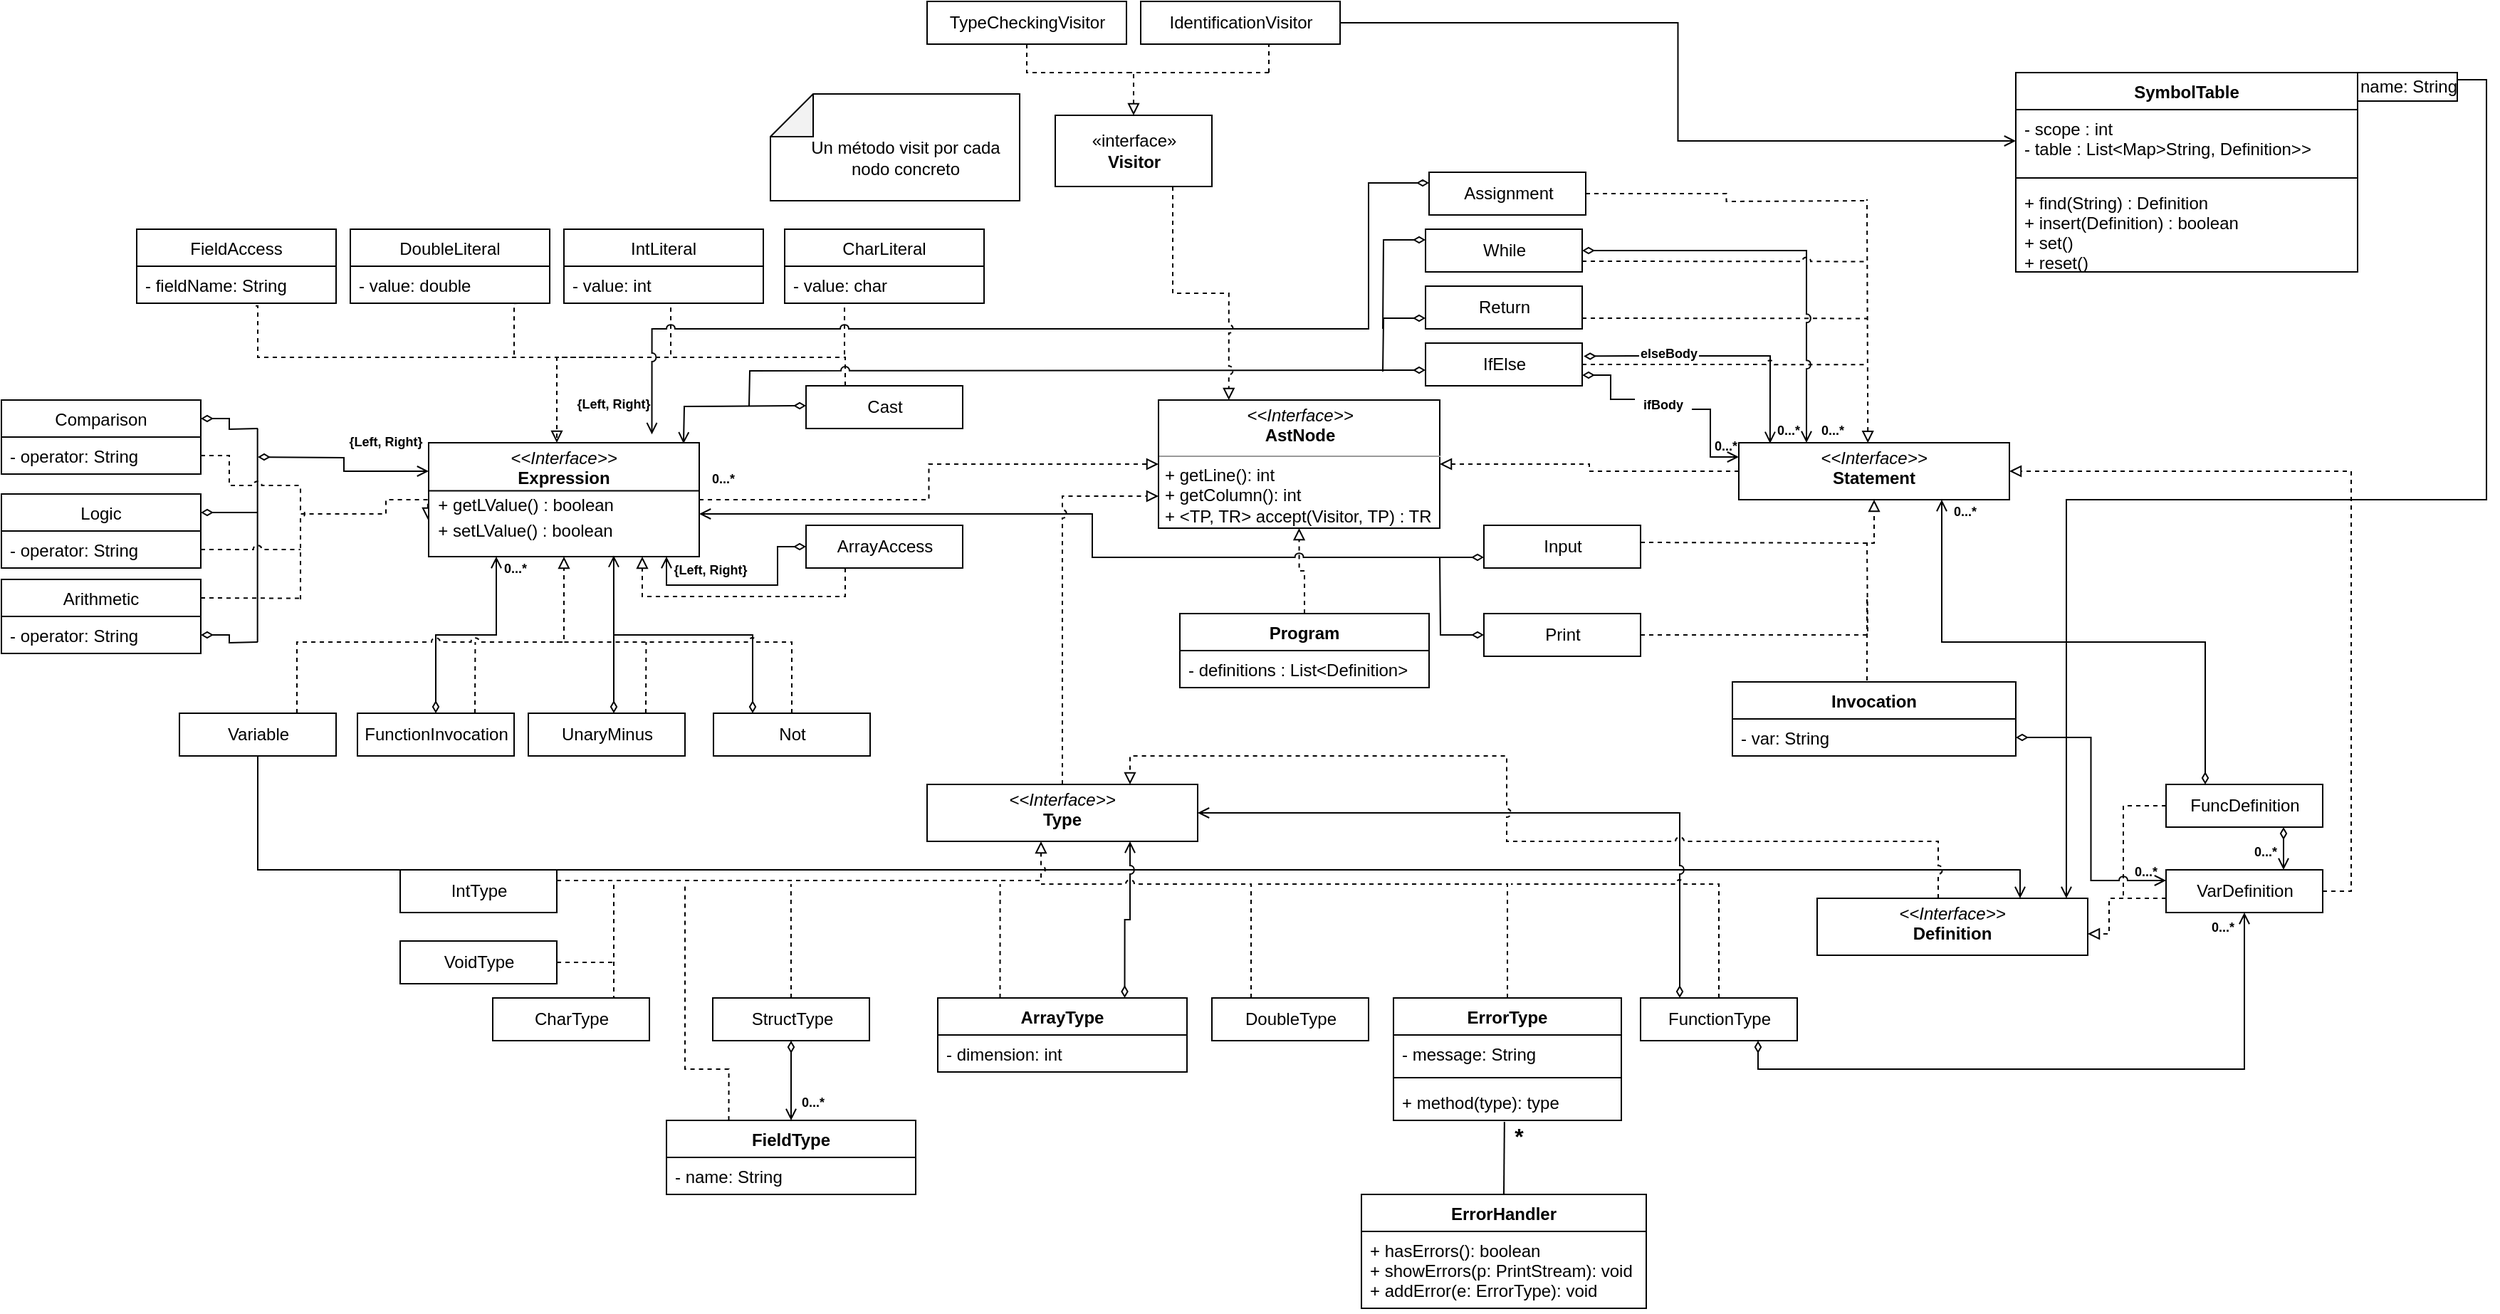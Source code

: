 <mxfile version="17.2.4" type="device"><diagram name="Page-1" id="b5b7bab2-c9e2-2cf4-8b2a-24fd1a2a6d21"><mxGraphModel dx="2607" dy="1487" grid="1" gridSize="10" guides="1" tooltips="1" connect="1" arrows="1" fold="1" page="1" pageScale="1" pageWidth="3300" pageHeight="4681" background="none" math="0" shadow="0"><root><mxCell id="0"/><mxCell id="1" parent="0"/><mxCell id="k0Y8GjLJnnKsYFRxLDPz-1" value="&lt;p style=&quot;margin: 0px ; margin-top: 4px ; text-align: center&quot;&gt;&lt;i&gt;&amp;lt;&amp;lt;Interface&amp;gt;&amp;gt;&lt;/i&gt;&lt;br&gt;&lt;b&gt;AstNode&lt;/b&gt;&lt;/p&gt;&lt;hr size=&quot;1&quot;&gt;&lt;p style=&quot;margin: 0px ; margin-left: 4px&quot;&gt;+ getLine(): int&lt;br&gt;+ getColumn(): int&lt;/p&gt;&lt;p style=&quot;margin: 0px ; margin-left: 4px&quot;&gt;+ &amp;lt;TP, TR&amp;gt; accept(Visitor, TP) : TR&lt;/p&gt;" style="verticalAlign=top;align=left;overflow=fill;fontSize=12;fontFamily=Helvetica;html=1;" parent="1" vertex="1"><mxGeometry x="822.5" y="540" width="197.5" height="90" as="geometry"/></mxCell><mxCell id="k0Y8GjLJnnKsYFRxLDPz-6" style="edgeStyle=orthogonalEdgeStyle;rounded=0;orthogonalLoop=1;jettySize=auto;html=1;exitX=0.5;exitY=0;exitDx=0;exitDy=0;entryX=0.5;entryY=1;entryDx=0;entryDy=0;dashed=1;endArrow=block;endFill=0;" parent="1" source="k0Y8GjLJnnKsYFRxLDPz-2" target="k0Y8GjLJnnKsYFRxLDPz-1" edge="1"><mxGeometry relative="1" as="geometry"/></mxCell><mxCell id="k0Y8GjLJnnKsYFRxLDPz-2" value="Program" style="swimlane;fontStyle=1;align=center;verticalAlign=top;childLayout=stackLayout;horizontal=1;startSize=26;horizontalStack=0;resizeParent=1;resizeParentMax=0;resizeLast=0;collapsible=1;marginBottom=0;" parent="1" vertex="1"><mxGeometry x="837.5" y="690" width="175" height="52" as="geometry"/></mxCell><mxCell id="k0Y8GjLJnnKsYFRxLDPz-3" value="- definitions : List&lt;Definition&gt;" style="text;strokeColor=none;fillColor=none;align=left;verticalAlign=top;spacingLeft=4;spacingRight=4;overflow=hidden;rotatable=0;points=[[0,0.5],[1,0.5]];portConstraint=eastwest;" parent="k0Y8GjLJnnKsYFRxLDPz-2" vertex="1"><mxGeometry y="26" width="175" height="26" as="geometry"/></mxCell><mxCell id="k0Y8GjLJnnKsYFRxLDPz-8" style="edgeStyle=orthogonalEdgeStyle;rounded=0;orthogonalLoop=1;jettySize=auto;html=1;exitX=1;exitY=0.5;exitDx=0;exitDy=0;entryX=0;entryY=0.5;entryDx=0;entryDy=0;dashed=1;endArrow=block;endFill=0;" parent="1" source="k0Y8GjLJnnKsYFRxLDPz-7" target="k0Y8GjLJnnKsYFRxLDPz-1" edge="1"><mxGeometry relative="1" as="geometry"/></mxCell><mxCell id="k0Y8GjLJnnKsYFRxLDPz-52" style="edgeStyle=orthogonalEdgeStyle;rounded=0;orthogonalLoop=1;jettySize=auto;html=1;exitX=0;exitY=0.25;exitDx=0;exitDy=0;startArrow=open;startFill=0;endArrow=diamondThin;endFill=0;" parent="1" source="k0Y8GjLJnnKsYFRxLDPz-7" edge="1"><mxGeometry relative="1" as="geometry"><mxPoint x="190" y="580" as="targetPoint"/></mxGeometry></mxCell><mxCell id="k0Y8GjLJnnKsYFRxLDPz-62" style="edgeStyle=orthogonalEdgeStyle;rounded=0;jumpStyle=arc;orthogonalLoop=1;jettySize=auto;html=1;exitX=-0.003;exitY=0.675;exitDx=0;exitDy=0;dashed=1;startArrow=block;startFill=0;endArrow=none;endFill=0;exitPerimeter=0;" parent="1" source="k0Y8GjLJnnKsYFRxLDPz-7" edge="1"><mxGeometry relative="1" as="geometry"><mxPoint x="220" y="620" as="targetPoint"/><Array as="points"><mxPoint x="280" y="610"/><mxPoint x="280" y="620"/></Array></mxGeometry></mxCell><mxCell id="k0Y8GjLJnnKsYFRxLDPz-7" value="&lt;p style=&quot;margin: 0px ; margin-top: 4px ; text-align: center&quot;&gt;&lt;i&gt;&amp;lt;&amp;lt;Interface&amp;gt;&amp;gt;&lt;/i&gt;&lt;br&gt;&lt;b&gt;Expression&lt;/b&gt;&lt;/p&gt;&lt;p style=&quot;margin: 4px 0px 0px&quot;&gt;&lt;b&gt;&amp;nbsp;&amp;nbsp;&lt;/b&gt;+ getLValue() : boolean&lt;/p&gt;&lt;p style=&quot;margin: 4px 0px 0px&quot;&gt;&amp;nbsp; + setLValue() : boolean&lt;/p&gt;" style="verticalAlign=top;align=left;overflow=fill;fontSize=12;fontFamily=Helvetica;html=1;" parent="1" vertex="1"><mxGeometry x="310" y="570" width="190" height="80" as="geometry"/></mxCell><mxCell id="k0Y8GjLJnnKsYFRxLDPz-49" style="edgeStyle=orthogonalEdgeStyle;rounded=0;orthogonalLoop=1;jettySize=auto;html=1;exitX=1;exitY=0.25;exitDx=0;exitDy=0;startArrow=diamondThin;startFill=0;endArrow=none;endFill=0;" parent="1" source="k0Y8GjLJnnKsYFRxLDPz-10" edge="1"><mxGeometry relative="1" as="geometry"><mxPoint x="190" y="560" as="targetPoint"/></mxGeometry></mxCell><mxCell id="k0Y8GjLJnnKsYFRxLDPz-10" value="Comparison" style="swimlane;fontStyle=0;childLayout=stackLayout;horizontal=1;startSize=26;fillColor=none;horizontalStack=0;resizeParent=1;resizeParentMax=0;resizeLast=0;collapsible=1;marginBottom=0;" parent="1" vertex="1"><mxGeometry x="10" y="540" width="140" height="52" as="geometry"/></mxCell><mxCell id="k0Y8GjLJnnKsYFRxLDPz-11" value="- operator: String" style="text;strokeColor=none;fillColor=none;align=left;verticalAlign=top;spacingLeft=4;spacingRight=4;overflow=hidden;rotatable=0;points=[[0,0.5],[1,0.5]];portConstraint=eastwest;" parent="k0Y8GjLJnnKsYFRxLDPz-10" vertex="1"><mxGeometry y="26" width="140" height="26" as="geometry"/></mxCell><mxCell id="k0Y8GjLJnnKsYFRxLDPz-14" value="DoubleLiteral" style="swimlane;fontStyle=0;childLayout=stackLayout;horizontal=1;startSize=26;fillColor=none;horizontalStack=0;resizeParent=1;resizeParentMax=0;resizeLast=0;collapsible=1;marginBottom=0;" parent="1" vertex="1"><mxGeometry x="255" y="420" width="140" height="52" as="geometry"/></mxCell><mxCell id="k0Y8GjLJnnKsYFRxLDPz-15" value="- value: double" style="text;strokeColor=none;fillColor=none;align=left;verticalAlign=top;spacingLeft=4;spacingRight=4;overflow=hidden;rotatable=0;points=[[0,0.5],[1,0.5]];portConstraint=eastwest;" parent="k0Y8GjLJnnKsYFRxLDPz-14" vertex="1"><mxGeometry y="26" width="140" height="26" as="geometry"/></mxCell><mxCell id="k0Y8GjLJnnKsYFRxLDPz-16" value="FieldAccess" style="swimlane;fontStyle=0;childLayout=stackLayout;horizontal=1;startSize=26;fillColor=none;horizontalStack=0;resizeParent=1;resizeParentMax=0;resizeLast=0;collapsible=1;marginBottom=0;" parent="1" vertex="1"><mxGeometry x="105" y="420" width="140" height="52" as="geometry"/></mxCell><mxCell id="k0Y8GjLJnnKsYFRxLDPz-17" value="- fieldName: String" style="text;strokeColor=none;fillColor=none;align=left;verticalAlign=top;spacingLeft=4;spacingRight=4;overflow=hidden;rotatable=0;points=[[0,0.5],[1,0.5]];portConstraint=eastwest;" parent="k0Y8GjLJnnKsYFRxLDPz-16" vertex="1"><mxGeometry y="26" width="140" height="26" as="geometry"/></mxCell><mxCell id="k0Y8GjLJnnKsYFRxLDPz-22" style="edgeStyle=orthogonalEdgeStyle;rounded=0;orthogonalLoop=1;jettySize=auto;html=1;exitX=0.5;exitY=0;exitDx=0;exitDy=0;entryX=0.25;entryY=1;entryDx=0;entryDy=0;startArrow=diamondThin;startFill=0;endArrow=open;endFill=0;" parent="1" source="k0Y8GjLJnnKsYFRxLDPz-20" target="k0Y8GjLJnnKsYFRxLDPz-7" edge="1"><mxGeometry relative="1" as="geometry"/></mxCell><mxCell id="k0Y8GjLJnnKsYFRxLDPz-70" style="edgeStyle=orthogonalEdgeStyle;rounded=0;jumpStyle=arc;orthogonalLoop=1;jettySize=auto;html=1;exitX=0.75;exitY=0;exitDx=0;exitDy=0;dashed=1;startArrow=none;startFill=0;endArrow=none;endFill=0;" parent="1" source="k0Y8GjLJnnKsYFRxLDPz-20" edge="1"><mxGeometry relative="1" as="geometry"><mxPoint x="342.714" y="710" as="targetPoint"/></mxGeometry></mxCell><mxCell id="k0Y8GjLJnnKsYFRxLDPz-20" value="FunctionInvocation" style="html=1;" parent="1" vertex="1"><mxGeometry x="260" y="760" width="110" height="30" as="geometry"/></mxCell><mxCell id="k0Y8GjLJnnKsYFRxLDPz-23" value="0...*" style="text;align=center;fontStyle=1;verticalAlign=middle;spacingLeft=3;spacingRight=3;strokeColor=none;rotatable=0;points=[[0,0.5],[1,0.5]];portConstraint=eastwest;fontSize=9;" parent="1" vertex="1"><mxGeometry x="331" y="645" width="80" height="26" as="geometry"/></mxCell><mxCell id="k0Y8GjLJnnKsYFRxLDPz-24" value="IntLiteral" style="swimlane;fontStyle=0;childLayout=stackLayout;horizontal=1;startSize=26;fillColor=none;horizontalStack=0;resizeParent=1;resizeParentMax=0;resizeLast=0;collapsible=1;marginBottom=0;" parent="1" vertex="1"><mxGeometry x="405" y="420" width="140" height="52" as="geometry"/></mxCell><mxCell id="k0Y8GjLJnnKsYFRxLDPz-25" value="- value: int" style="text;strokeColor=none;fillColor=none;align=left;verticalAlign=top;spacingLeft=4;spacingRight=4;overflow=hidden;rotatable=0;points=[[0,0.5],[1,0.5]];portConstraint=eastwest;" parent="k0Y8GjLJnnKsYFRxLDPz-24" vertex="1"><mxGeometry y="26" width="140" height="26" as="geometry"/></mxCell><mxCell id="k0Y8GjLJnnKsYFRxLDPz-51" style="edgeStyle=orthogonalEdgeStyle;rounded=0;orthogonalLoop=1;jettySize=auto;html=1;exitX=1;exitY=0.25;exitDx=0;exitDy=0;startArrow=diamondThin;startFill=0;endArrow=none;endFill=0;" parent="1" source="k0Y8GjLJnnKsYFRxLDPz-26" edge="1"><mxGeometry relative="1" as="geometry"><mxPoint x="190" y="619" as="targetPoint"/></mxGeometry></mxCell><mxCell id="k0Y8GjLJnnKsYFRxLDPz-26" value="Logic" style="swimlane;fontStyle=0;childLayout=stackLayout;horizontal=1;startSize=26;fillColor=none;horizontalStack=0;resizeParent=1;resizeParentMax=0;resizeLast=0;collapsible=1;marginBottom=0;" parent="1" vertex="1"><mxGeometry x="10" y="606" width="140" height="52" as="geometry"/></mxCell><mxCell id="k0Y8GjLJnnKsYFRxLDPz-27" value="- operator: String" style="text;strokeColor=none;fillColor=none;align=left;verticalAlign=top;spacingLeft=4;spacingRight=4;overflow=hidden;rotatable=0;points=[[0,0.5],[1,0.5]];portConstraint=eastwest;" parent="k0Y8GjLJnnKsYFRxLDPz-26" vertex="1"><mxGeometry y="26" width="140" height="26" as="geometry"/></mxCell><mxCell id="k0Y8GjLJnnKsYFRxLDPz-33" style="edgeStyle=orthogonalEdgeStyle;rounded=0;orthogonalLoop=1;jettySize=auto;html=1;exitX=0.25;exitY=0;exitDx=0;exitDy=0;entryX=0.684;entryY=0.99;entryDx=0;entryDy=0;startArrow=diamondThin;startFill=0;endArrow=open;endFill=0;entryPerimeter=0;" parent="1" source="k0Y8GjLJnnKsYFRxLDPz-28" target="k0Y8GjLJnnKsYFRxLDPz-7" edge="1"><mxGeometry relative="1" as="geometry"/></mxCell><mxCell id="k0Y8GjLJnnKsYFRxLDPz-68" style="edgeStyle=orthogonalEdgeStyle;rounded=0;jumpStyle=arc;orthogonalLoop=1;jettySize=auto;html=1;exitX=0.5;exitY=0;exitDx=0;exitDy=0;dashed=1;startArrow=none;startFill=0;endArrow=none;endFill=0;" parent="1" source="k0Y8GjLJnnKsYFRxLDPz-28" edge="1"><mxGeometry relative="1" as="geometry"><mxPoint x="400" y="710" as="targetPoint"/><Array as="points"><mxPoint x="565" y="710"/></Array></mxGeometry></mxCell><mxCell id="k0Y8GjLJnnKsYFRxLDPz-28" value="Not" style="html=1;" parent="1" vertex="1"><mxGeometry x="510" y="760" width="110" height="30" as="geometry"/></mxCell><mxCell id="k0Y8GjLJnnKsYFRxLDPz-69" style="edgeStyle=orthogonalEdgeStyle;rounded=0;jumpStyle=arc;orthogonalLoop=1;jettySize=auto;html=1;exitX=0.75;exitY=0;exitDx=0;exitDy=0;dashed=1;startArrow=none;startFill=0;endArrow=none;endFill=0;" parent="1" source="k0Y8GjLJnnKsYFRxLDPz-29" edge="1"><mxGeometry relative="1" as="geometry"><mxPoint x="462.714" y="710" as="targetPoint"/></mxGeometry></mxCell><mxCell id="k0Y8GjLJnnKsYFRxLDPz-29" value="UnaryMinus" style="html=1;" parent="1" vertex="1"><mxGeometry x="380" y="760" width="110" height="30" as="geometry"/></mxCell><mxCell id="k0Y8GjLJnnKsYFRxLDPz-31" value="CharLiteral" style="swimlane;fontStyle=0;childLayout=stackLayout;horizontal=1;startSize=26;fillColor=none;horizontalStack=0;resizeParent=1;resizeParentMax=0;resizeLast=0;collapsible=1;marginBottom=0;" parent="1" vertex="1"><mxGeometry x="560" y="420" width="140" height="52" as="geometry"/></mxCell><mxCell id="k0Y8GjLJnnKsYFRxLDPz-32" value="- value: char" style="text;strokeColor=none;fillColor=none;align=left;verticalAlign=top;spacingLeft=4;spacingRight=4;overflow=hidden;rotatable=0;points=[[0,0.5],[1,0.5]];portConstraint=eastwest;" parent="k0Y8GjLJnnKsYFRxLDPz-31" vertex="1"><mxGeometry y="26" width="140" height="26" as="geometry"/></mxCell><mxCell id="k0Y8GjLJnnKsYFRxLDPz-34" value="" style="endArrow=none;html=1;rounded=0;startArrow=diamondThin;startFill=0;" parent="1" edge="1"><mxGeometry width="50" height="50" relative="1" as="geometry"><mxPoint x="440" y="760" as="sourcePoint"/><mxPoint x="440" y="680" as="targetPoint"/></mxGeometry></mxCell><mxCell id="k0Y8GjLJnnKsYFRxLDPz-67" style="edgeStyle=orthogonalEdgeStyle;rounded=0;jumpStyle=arc;orthogonalLoop=1;jettySize=auto;html=1;exitX=0.75;exitY=0;exitDx=0;exitDy=0;entryX=0.5;entryY=1;entryDx=0;entryDy=0;dashed=1;startArrow=none;startFill=0;endArrow=block;endFill=0;" parent="1" source="k0Y8GjLJnnKsYFRxLDPz-35" target="k0Y8GjLJnnKsYFRxLDPz-7" edge="1"><mxGeometry relative="1" as="geometry"><Array as="points"><mxPoint x="218" y="710"/><mxPoint x="405" y="710"/></Array></mxGeometry></mxCell><mxCell id="77XAJDQsXmjNb4LSOpBn-2" style="edgeStyle=orthogonalEdgeStyle;rounded=0;orthogonalLoop=1;jettySize=auto;html=1;exitX=0.5;exitY=1;exitDx=0;exitDy=0;entryX=0.75;entryY=0;entryDx=0;entryDy=0;endArrow=open;endFill=0;" edge="1" parent="1" source="k0Y8GjLJnnKsYFRxLDPz-35" target="k0Y8GjLJnnKsYFRxLDPz-154"><mxGeometry relative="1" as="geometry"><Array as="points"><mxPoint x="190" y="870"/><mxPoint x="1428" y="870"/></Array></mxGeometry></mxCell><mxCell id="k0Y8GjLJnnKsYFRxLDPz-35" value="Variable" style="html=1;" parent="1" vertex="1"><mxGeometry x="135" y="760" width="110" height="30" as="geometry"/></mxCell><mxCell id="k0Y8GjLJnnKsYFRxLDPz-59" style="edgeStyle=orthogonalEdgeStyle;rounded=0;jumpStyle=arc;orthogonalLoop=1;jettySize=auto;html=1;exitX=1;exitY=0.25;exitDx=0;exitDy=0;dashed=1;startArrow=none;startFill=0;endArrow=none;endFill=0;" parent="1" source="k0Y8GjLJnnKsYFRxLDPz-36" edge="1"><mxGeometry relative="1" as="geometry"><mxPoint x="220" y="679.286" as="targetPoint"/></mxGeometry></mxCell><mxCell id="k0Y8GjLJnnKsYFRxLDPz-36" value="Arithmetic" style="swimlane;fontStyle=0;childLayout=stackLayout;horizontal=1;startSize=26;fillColor=none;horizontalStack=0;resizeParent=1;resizeParentMax=0;resizeLast=0;collapsible=1;marginBottom=0;" parent="1" vertex="1"><mxGeometry x="10" y="666" width="140" height="52" as="geometry"/></mxCell><mxCell id="k0Y8GjLJnnKsYFRxLDPz-37" value="- operator: String" style="text;strokeColor=none;fillColor=none;align=left;verticalAlign=top;spacingLeft=4;spacingRight=4;overflow=hidden;rotatable=0;points=[[0,0.5],[1,0.5]];portConstraint=eastwest;" parent="k0Y8GjLJnnKsYFRxLDPz-36" vertex="1"><mxGeometry y="26" width="140" height="26" as="geometry"/></mxCell><mxCell id="k0Y8GjLJnnKsYFRxLDPz-39" style="edgeStyle=orthogonalEdgeStyle;rounded=0;orthogonalLoop=1;jettySize=auto;html=1;exitX=0;exitY=0.5;exitDx=0;exitDy=0;startArrow=diamondThin;startFill=0;endArrow=open;endFill=0;" parent="1" source="k0Y8GjLJnnKsYFRxLDPz-38" edge="1"><mxGeometry relative="1" as="geometry"><mxPoint x="477" y="650" as="targetPoint"/><Array as="points"><mxPoint x="555" y="643"/><mxPoint x="555" y="670"/><mxPoint x="477" y="670"/></Array></mxGeometry></mxCell><mxCell id="k0Y8GjLJnnKsYFRxLDPz-55" style="edgeStyle=orthogonalEdgeStyle;rounded=0;orthogonalLoop=1;jettySize=auto;html=1;exitX=0.25;exitY=1;exitDx=0;exitDy=0;dashed=1;startArrow=none;startFill=0;endArrow=block;endFill=0;" parent="1" source="k0Y8GjLJnnKsYFRxLDPz-38" edge="1"><mxGeometry relative="1" as="geometry"><mxPoint x="460" y="650" as="targetPoint"/><Array as="points"><mxPoint x="603" y="678"/><mxPoint x="460" y="678"/></Array></mxGeometry></mxCell><mxCell id="k0Y8GjLJnnKsYFRxLDPz-38" value="ArrayAccess" style="html=1;" parent="1" vertex="1"><mxGeometry x="575" y="628" width="110" height="30" as="geometry"/></mxCell><mxCell id="k0Y8GjLJnnKsYFRxLDPz-40" value="{Left, Right}" style="text;align=center;fontStyle=1;verticalAlign=middle;spacingLeft=3;spacingRight=3;strokeColor=none;rotatable=0;points=[[0,0.5],[1,0.5]];portConstraint=eastwest;fontSize=9;" parent="1" vertex="1"><mxGeometry x="468" y="646" width="80" height="26" as="geometry"/></mxCell><mxCell id="k0Y8GjLJnnKsYFRxLDPz-42" style="edgeStyle=orthogonalEdgeStyle;rounded=0;orthogonalLoop=1;jettySize=auto;html=1;exitX=0;exitY=0.5;exitDx=0;exitDy=0;entryX=0.942;entryY=0.042;entryDx=0;entryDy=0;entryPerimeter=0;startArrow=diamondThin;startFill=0;endArrow=open;endFill=0;" parent="1" edge="1"><mxGeometry relative="1" as="geometry"><mxPoint x="575" y="544" as="sourcePoint"/><mxPoint x="488.98" y="570.68" as="targetPoint"/></mxGeometry></mxCell><mxCell id="k0Y8GjLJnnKsYFRxLDPz-54" style="edgeStyle=orthogonalEdgeStyle;rounded=0;orthogonalLoop=1;jettySize=auto;html=1;exitX=0.25;exitY=0;exitDx=0;exitDy=0;startArrow=none;startFill=0;endArrow=block;endFill=0;dashed=1;" parent="1" source="k0Y8GjLJnnKsYFRxLDPz-41" edge="1"><mxGeometry relative="1" as="geometry"><mxPoint x="400" y="570" as="targetPoint"/><Array as="points"><mxPoint x="603" y="510"/><mxPoint x="400" y="510"/><mxPoint x="400" y="568"/></Array></mxGeometry></mxCell><mxCell id="k0Y8GjLJnnKsYFRxLDPz-41" value="Cast" style="html=1;" parent="1" vertex="1"><mxGeometry x="575" y="530" width="110" height="30" as="geometry"/></mxCell><mxCell id="k0Y8GjLJnnKsYFRxLDPz-48" value="" style="endArrow=none;html=1;rounded=0;" parent="1" edge="1"><mxGeometry width="50" height="50" relative="1" as="geometry"><mxPoint x="189.83" y="710" as="sourcePoint"/><mxPoint x="189.83" y="560" as="targetPoint"/></mxGeometry></mxCell><mxCell id="k0Y8GjLJnnKsYFRxLDPz-50" style="edgeStyle=orthogonalEdgeStyle;rounded=0;orthogonalLoop=1;jettySize=auto;html=1;exitX=1;exitY=0.5;exitDx=0;exitDy=0;startArrow=diamondThin;startFill=0;endArrow=none;endFill=0;" parent="1" source="k0Y8GjLJnnKsYFRxLDPz-37" edge="1"><mxGeometry relative="1" as="geometry"><mxPoint x="190" y="710" as="targetPoint"/></mxGeometry></mxCell><mxCell id="k0Y8GjLJnnKsYFRxLDPz-53" value="{Left, Right}" style="text;align=center;fontStyle=1;verticalAlign=middle;spacingLeft=3;spacingRight=3;strokeColor=none;rotatable=0;points=[[0,0.5],[1,0.5]];portConstraint=eastwest;fontSize=9;" parent="1" vertex="1"><mxGeometry x="240" y="556" width="80" height="26" as="geometry"/></mxCell><mxCell id="k0Y8GjLJnnKsYFRxLDPz-57" style="edgeStyle=orthogonalEdgeStyle;rounded=0;jumpStyle=arc;orthogonalLoop=1;jettySize=auto;html=1;exitX=1;exitY=0.5;exitDx=0;exitDy=0;dashed=1;startArrow=none;startFill=0;endArrow=none;endFill=0;" parent="1" source="k0Y8GjLJnnKsYFRxLDPz-11" edge="1"><mxGeometry relative="1" as="geometry"><mxPoint x="220" y="600" as="targetPoint"/><Array as="points"><mxPoint x="170" y="579"/><mxPoint x="170" y="600"/><mxPoint x="220" y="600"/></Array></mxGeometry></mxCell><mxCell id="k0Y8GjLJnnKsYFRxLDPz-58" style="edgeStyle=orthogonalEdgeStyle;rounded=0;jumpStyle=arc;orthogonalLoop=1;jettySize=auto;html=1;exitX=1;exitY=0.5;exitDx=0;exitDy=0;dashed=1;startArrow=none;startFill=0;endArrow=none;endFill=0;" parent="1" source="k0Y8GjLJnnKsYFRxLDPz-27" edge="1"><mxGeometry relative="1" as="geometry"><mxPoint x="220" y="645" as="targetPoint"/></mxGeometry></mxCell><mxCell id="k0Y8GjLJnnKsYFRxLDPz-61" value="" style="endArrow=none;dashed=1;html=1;rounded=0;jumpStyle=arc;" parent="1" edge="1"><mxGeometry width="50" height="50" relative="1" as="geometry"><mxPoint x="220" y="680" as="sourcePoint"/><mxPoint x="220" y="600" as="targetPoint"/></mxGeometry></mxCell><mxCell id="k0Y8GjLJnnKsYFRxLDPz-63" style="edgeStyle=orthogonalEdgeStyle;rounded=0;jumpStyle=arc;orthogonalLoop=1;jettySize=auto;html=1;dashed=1;startArrow=none;startFill=0;endArrow=none;endFill=0;exitX=0.597;exitY=1.073;exitDx=0;exitDy=0;exitPerimeter=0;" parent="1" source="k0Y8GjLJnnKsYFRxLDPz-17" edge="1"><mxGeometry relative="1" as="geometry"><mxPoint x="440" y="510" as="targetPoint"/><mxPoint x="190" y="480" as="sourcePoint"/><Array as="points"><mxPoint x="190" y="474"/><mxPoint x="190" y="510"/></Array></mxGeometry></mxCell><mxCell id="k0Y8GjLJnnKsYFRxLDPz-64" style="edgeStyle=orthogonalEdgeStyle;rounded=0;jumpStyle=arc;orthogonalLoop=1;jettySize=auto;html=1;exitX=0.843;exitY=1.002;exitDx=0;exitDy=0;dashed=1;startArrow=none;startFill=0;endArrow=none;endFill=0;exitPerimeter=0;" parent="1" source="k0Y8GjLJnnKsYFRxLDPz-15" edge="1"><mxGeometry relative="1" as="geometry"><mxPoint x="370.0" y="510" as="targetPoint"/></mxGeometry></mxCell><mxCell id="k0Y8GjLJnnKsYFRxLDPz-65" style="edgeStyle=orthogonalEdgeStyle;rounded=0;jumpStyle=arc;orthogonalLoop=1;jettySize=auto;html=1;exitX=0.843;exitY=1.002;exitDx=0;exitDy=0;dashed=1;startArrow=none;startFill=0;endArrow=none;endFill=0;exitPerimeter=0;" parent="1" edge="1"><mxGeometry relative="1" as="geometry"><mxPoint x="480.0" y="509.95" as="targetPoint"/><mxPoint x="483.02" y="472.002" as="sourcePoint"/></mxGeometry></mxCell><mxCell id="k0Y8GjLJnnKsYFRxLDPz-66" style="edgeStyle=orthogonalEdgeStyle;rounded=0;jumpStyle=arc;orthogonalLoop=1;jettySize=auto;html=1;exitX=0.843;exitY=1.002;exitDx=0;exitDy=0;dashed=1;startArrow=none;startFill=0;endArrow=none;endFill=0;exitPerimeter=0;" parent="1" edge="1"><mxGeometry relative="1" as="geometry"><mxPoint x="602.0" y="509.95" as="targetPoint"/><mxPoint x="605.02" y="472.002" as="sourcePoint"/></mxGeometry></mxCell><mxCell id="k0Y8GjLJnnKsYFRxLDPz-72" style="edgeStyle=orthogonalEdgeStyle;rounded=0;jumpStyle=arc;orthogonalLoop=1;jettySize=auto;html=1;exitX=0;exitY=0.5;exitDx=0;exitDy=0;entryX=1;entryY=0.5;entryDx=0;entryDy=0;dashed=1;startArrow=none;startFill=0;endArrow=block;endFill=0;" parent="1" source="k0Y8GjLJnnKsYFRxLDPz-71" target="k0Y8GjLJnnKsYFRxLDPz-1" edge="1"><mxGeometry relative="1" as="geometry"/></mxCell><mxCell id="k0Y8GjLJnnKsYFRxLDPz-71" value="&lt;p style=&quot;margin: 0px ; margin-top: 4px ; text-align: center&quot;&gt;&lt;i&gt;&amp;lt;&amp;lt;Interface&amp;gt;&amp;gt;&lt;/i&gt;&lt;br&gt;&lt;b&gt;Statement&lt;/b&gt;&lt;/p&gt;" style="verticalAlign=top;align=left;overflow=fill;fontSize=12;fontFamily=Helvetica;html=1;" parent="1" vertex="1"><mxGeometry x="1230" y="570" width="190" height="40" as="geometry"/></mxCell><mxCell id="k0Y8GjLJnnKsYFRxLDPz-74" style="edgeStyle=orthogonalEdgeStyle;rounded=0;jumpStyle=arc;orthogonalLoop=1;jettySize=auto;html=1;exitX=0;exitY=0.25;exitDx=0;exitDy=0;entryX=0.825;entryY=-0.074;entryDx=0;entryDy=0;entryPerimeter=0;startArrow=diamondThin;startFill=0;endArrow=open;endFill=0;" parent="1" source="k0Y8GjLJnnKsYFRxLDPz-73" target="k0Y8GjLJnnKsYFRxLDPz-7" edge="1"><mxGeometry relative="1" as="geometry"><Array as="points"><mxPoint x="970" y="388"/><mxPoint x="970" y="490"/><mxPoint x="467" y="490"/></Array></mxGeometry></mxCell><mxCell id="k0Y8GjLJnnKsYFRxLDPz-108" style="edgeStyle=orthogonalEdgeStyle;rounded=0;jumpStyle=arc;orthogonalLoop=1;jettySize=auto;html=1;exitX=1;exitY=0.5;exitDx=0;exitDy=0;dashed=1;fontSize=9;startArrow=none;startFill=0;endArrow=none;endFill=0;" parent="1" source="k0Y8GjLJnnKsYFRxLDPz-73" edge="1"><mxGeometry relative="1" as="geometry"><mxPoint x="1320" y="400" as="targetPoint"/></mxGeometry></mxCell><mxCell id="k0Y8GjLJnnKsYFRxLDPz-73" value="Assignment" style="html=1;" parent="1" vertex="1"><mxGeometry x="1012.5" y="380" width="110" height="30" as="geometry"/></mxCell><mxCell id="k0Y8GjLJnnKsYFRxLDPz-75" value="{Left, Right}" style="text;align=center;fontStyle=1;verticalAlign=middle;spacingLeft=3;spacingRight=3;strokeColor=none;rotatable=0;points=[[0,0.5],[1,0.5]];portConstraint=eastwest;fontSize=9;whiteSpace=wrap;flipH=0;flipV=1;direction=west;" parent="1" vertex="1"><mxGeometry x="400" y="530" width="80" height="26" as="geometry"/></mxCell><mxCell id="k0Y8GjLJnnKsYFRxLDPz-77" style="edgeStyle=orthogonalEdgeStyle;rounded=0;jumpStyle=arc;orthogonalLoop=1;jettySize=auto;html=1;exitX=0;exitY=0.5;exitDx=0;exitDy=0;fontSize=9;startArrow=diamondThin;startFill=0;endArrow=none;endFill=0;" parent="1" edge="1"><mxGeometry relative="1" as="geometry"><mxPoint x="535" y="544" as="targetPoint"/><mxPoint x="1010" y="519" as="sourcePoint"/></mxGeometry></mxCell><mxCell id="k0Y8GjLJnnKsYFRxLDPz-78" style="edgeStyle=orthogonalEdgeStyle;rounded=0;jumpStyle=arc;orthogonalLoop=1;jettySize=auto;html=1;exitX=1;exitY=0.75;exitDx=0;exitDy=0;entryX=0;entryY=0.25;entryDx=0;entryDy=0;fontSize=9;startArrow=none;startFill=0;endArrow=open;endFill=0;" parent="1" source="k0Y8GjLJnnKsYFRxLDPz-83" target="k0Y8GjLJnnKsYFRxLDPz-71" edge="1"><mxGeometry relative="1" as="geometry"><Array as="points"><mxPoint x="1210" y="546"/><mxPoint x="1210" y="580"/></Array></mxGeometry></mxCell><mxCell id="k0Y8GjLJnnKsYFRxLDPz-85" style="edgeStyle=orthogonalEdgeStyle;rounded=0;jumpStyle=arc;orthogonalLoop=1;jettySize=auto;html=1;entryX=0.105;entryY=0.036;entryDx=0;entryDy=0;entryPerimeter=0;fontSize=9;startArrow=none;startFill=0;endArrow=open;endFill=0;exitX=0.975;exitY=0.714;exitDx=0;exitDy=0;exitPerimeter=0;" parent="1" edge="1"><mxGeometry relative="1" as="geometry"><mxPoint x="1202" y="508.996" as="sourcePoint"/><mxPoint x="1251.95" y="570.44" as="targetPoint"/><Array as="points"><mxPoint x="1252" y="509"/></Array></mxGeometry></mxCell><mxCell id="k0Y8GjLJnnKsYFRxLDPz-107" style="edgeStyle=orthogonalEdgeStyle;rounded=0;jumpStyle=arc;orthogonalLoop=1;jettySize=auto;html=1;exitX=1;exitY=0.5;exitDx=0;exitDy=0;dashed=1;fontSize=9;startArrow=none;startFill=0;endArrow=none;endFill=0;" parent="1" source="k0Y8GjLJnnKsYFRxLDPz-76" edge="1"><mxGeometry relative="1" as="geometry"><mxPoint x="1320" y="515.095" as="targetPoint"/></mxGeometry></mxCell><mxCell id="k0Y8GjLJnnKsYFRxLDPz-76" value="IfElse" style="html=1;" parent="1" vertex="1"><mxGeometry x="1010" y="500" width="110" height="30" as="geometry"/></mxCell><mxCell id="k0Y8GjLJnnKsYFRxLDPz-79" value="0...*" style="text;align=center;fontStyle=1;verticalAlign=middle;spacingLeft=3;spacingRight=3;strokeColor=none;rotatable=0;points=[[0,0.5],[1,0.5]];portConstraint=eastwest;fontSize=9;" parent="1" vertex="1"><mxGeometry x="1201" y="565" width="40" height="14" as="geometry"/></mxCell><mxCell id="k0Y8GjLJnnKsYFRxLDPz-83" value="ifBody" style="text;align=center;fontStyle=1;verticalAlign=middle;spacingLeft=3;spacingRight=3;strokeColor=none;rotatable=0;points=[[0,0.5],[1,0.5]];portConstraint=eastwest;fontSize=9;" parent="1" vertex="1"><mxGeometry x="1157" y="536" width="40" height="14" as="geometry"/></mxCell><mxCell id="k0Y8GjLJnnKsYFRxLDPz-84" value="" style="edgeStyle=orthogonalEdgeStyle;rounded=0;jumpStyle=arc;orthogonalLoop=1;jettySize=auto;html=1;exitX=1;exitY=0.75;exitDx=0;exitDy=0;entryX=0;entryY=0.25;entryDx=0;entryDy=0;fontSize=9;startArrow=diamondThin;startFill=0;endArrow=none;endFill=0;" parent="1" source="k0Y8GjLJnnKsYFRxLDPz-76" target="k0Y8GjLJnnKsYFRxLDPz-83" edge="1"><mxGeometry relative="1" as="geometry"><mxPoint x="1120.0" y="522.5" as="sourcePoint"/><mxPoint x="1230.0" y="580.0" as="targetPoint"/></mxGeometry></mxCell><mxCell id="k0Y8GjLJnnKsYFRxLDPz-86" value="0...*" style="text;align=center;fontStyle=1;verticalAlign=middle;spacingLeft=3;spacingRight=3;strokeColor=none;rotatable=0;points=[[0,0.5],[1,0.5]];portConstraint=eastwest;fontSize=9;" parent="1" vertex="1"><mxGeometry x="1245" y="554" width="40" height="14" as="geometry"/></mxCell><mxCell id="k0Y8GjLJnnKsYFRxLDPz-87" value="elseBody" style="text;align=center;fontStyle=1;verticalAlign=middle;spacingLeft=3;spacingRight=3;strokeColor=none;rotatable=0;points=[[0,0.5],[1,0.5]];portConstraint=eastwest;fontSize=9;" parent="1" vertex="1"><mxGeometry x="1161" y="500" width="40" height="14" as="geometry"/></mxCell><mxCell id="k0Y8GjLJnnKsYFRxLDPz-89" value="" style="endArrow=diamondThin;html=1;rounded=0;fontSize=9;jumpStyle=arc;entryX=1.01;entryY=0.341;entryDx=0;entryDy=0;entryPerimeter=0;startArrow=none;startFill=0;endFill=0;" parent="1" edge="1"><mxGeometry width="50" height="50" relative="1" as="geometry"><mxPoint x="1160" y="509" as="sourcePoint"/><mxPoint x="1121.1" y="509.23" as="targetPoint"/></mxGeometry></mxCell><mxCell id="k0Y8GjLJnnKsYFRxLDPz-91" style="edgeStyle=orthogonalEdgeStyle;rounded=0;jumpStyle=arc;orthogonalLoop=1;jettySize=auto;html=1;exitX=0;exitY=0.75;exitDx=0;exitDy=0;fontSize=9;startArrow=diamondThin;startFill=0;endArrow=open;endFill=0;" parent="1" source="k0Y8GjLJnnKsYFRxLDPz-90" edge="1"><mxGeometry relative="1" as="geometry"><mxPoint x="500" y="620" as="targetPoint"/><Array as="points"><mxPoint x="776" y="650"/><mxPoint x="776" y="620"/><mxPoint x="500" y="620"/></Array></mxGeometry></mxCell><mxCell id="k0Y8GjLJnnKsYFRxLDPz-110" style="edgeStyle=orthogonalEdgeStyle;rounded=0;jumpStyle=arc;orthogonalLoop=1;jettySize=auto;html=1;exitX=1;exitY=0.5;exitDx=0;exitDy=0;entryX=0.5;entryY=1;entryDx=0;entryDy=0;dashed=1;fontSize=9;startArrow=none;startFill=0;endArrow=block;endFill=0;" parent="1" target="k0Y8GjLJnnKsYFRxLDPz-71" edge="1"><mxGeometry relative="1" as="geometry"><mxPoint x="1161" y="640" as="sourcePoint"/><mxPoint x="1325" y="607" as="targetPoint"/></mxGeometry></mxCell><mxCell id="k0Y8GjLJnnKsYFRxLDPz-90" value="Input" style="html=1;" parent="1" vertex="1"><mxGeometry x="1051" y="628" width="110" height="30" as="geometry"/></mxCell><mxCell id="k0Y8GjLJnnKsYFRxLDPz-92" value="0...*" style="text;align=center;fontStyle=1;verticalAlign=middle;spacingLeft=3;spacingRight=3;strokeColor=none;rotatable=0;points=[[0,0.5],[1,0.5]];portConstraint=eastwest;fontSize=9;" parent="1" vertex="1"><mxGeometry x="477" y="582" width="80" height="26" as="geometry"/></mxCell><mxCell id="k0Y8GjLJnnKsYFRxLDPz-113" style="edgeStyle=orthogonalEdgeStyle;rounded=0;jumpStyle=arc;orthogonalLoop=1;jettySize=auto;html=1;exitX=0.5;exitY=0;exitDx=0;exitDy=0;dashed=1;fontSize=9;startArrow=none;startFill=0;endArrow=none;endFill=0;" parent="1" source="k0Y8GjLJnnKsYFRxLDPz-93" edge="1"><mxGeometry relative="1" as="geometry"><mxPoint x="1320" y="680" as="targetPoint"/><Array as="points"><mxPoint x="1320" y="738"/></Array></mxGeometry></mxCell><mxCell id="k0Y8GjLJnnKsYFRxLDPz-93" value="Invocation" style="swimlane;fontStyle=1;align=center;verticalAlign=top;childLayout=stackLayout;horizontal=1;startSize=26;horizontalStack=0;resizeParent=1;resizeParentMax=0;resizeLast=0;collapsible=1;marginBottom=0;" parent="1" vertex="1"><mxGeometry x="1225.5" y="738" width="199" height="52" as="geometry"/></mxCell><mxCell id="k0Y8GjLJnnKsYFRxLDPz-94" value="- var: String" style="text;strokeColor=none;fillColor=none;align=left;verticalAlign=top;spacingLeft=4;spacingRight=4;overflow=hidden;rotatable=0;points=[[0,0.5],[1,0.5]];portConstraint=eastwest;" parent="k0Y8GjLJnnKsYFRxLDPz-93" vertex="1"><mxGeometry y="26" width="199" height="26" as="geometry"/></mxCell><mxCell id="k0Y8GjLJnnKsYFRxLDPz-96" style="edgeStyle=orthogonalEdgeStyle;rounded=0;jumpStyle=arc;orthogonalLoop=1;jettySize=auto;html=1;exitX=0;exitY=0.5;exitDx=0;exitDy=0;fontSize=9;startArrow=diamondThin;startFill=0;endArrow=none;endFill=0;" parent="1" source="k0Y8GjLJnnKsYFRxLDPz-95" edge="1"><mxGeometry relative="1" as="geometry"><mxPoint x="1020" y="650" as="targetPoint"/></mxGeometry></mxCell><mxCell id="k0Y8GjLJnnKsYFRxLDPz-112" style="edgeStyle=orthogonalEdgeStyle;rounded=0;jumpStyle=arc;orthogonalLoop=1;jettySize=auto;html=1;exitX=1;exitY=0.5;exitDx=0;exitDy=0;dashed=1;fontSize=9;startArrow=none;startFill=0;endArrow=none;endFill=0;" parent="1" source="k0Y8GjLJnnKsYFRxLDPz-95" edge="1"><mxGeometry relative="1" as="geometry"><mxPoint x="1320" y="640" as="targetPoint"/></mxGeometry></mxCell><mxCell id="k0Y8GjLJnnKsYFRxLDPz-95" value="Print" style="html=1;" parent="1" vertex="1"><mxGeometry x="1051" y="690" width="110" height="30" as="geometry"/></mxCell><mxCell id="k0Y8GjLJnnKsYFRxLDPz-98" style="edgeStyle=orthogonalEdgeStyle;rounded=0;jumpStyle=arc;orthogonalLoop=1;jettySize=auto;html=1;exitX=0;exitY=0.75;exitDx=0;exitDy=0;fontSize=9;startArrow=diamondThin;startFill=0;endArrow=none;endFill=0;" parent="1" source="k0Y8GjLJnnKsYFRxLDPz-97" edge="1"><mxGeometry relative="1" as="geometry"><mxPoint x="980" y="520" as="targetPoint"/></mxGeometry></mxCell><mxCell id="k0Y8GjLJnnKsYFRxLDPz-105" style="edgeStyle=orthogonalEdgeStyle;rounded=0;jumpStyle=arc;orthogonalLoop=1;jettySize=auto;html=1;exitX=1;exitY=0.75;exitDx=0;exitDy=0;dashed=1;fontSize=9;startArrow=none;startFill=0;endArrow=none;endFill=0;" parent="1" source="k0Y8GjLJnnKsYFRxLDPz-97" edge="1"><mxGeometry relative="1" as="geometry"><mxPoint x="1320" y="482.714" as="targetPoint"/></mxGeometry></mxCell><mxCell id="k0Y8GjLJnnKsYFRxLDPz-97" value="Return" style="html=1;" parent="1" vertex="1"><mxGeometry x="1010" y="460" width="110" height="30" as="geometry"/></mxCell><mxCell id="k0Y8GjLJnnKsYFRxLDPz-100" style="edgeStyle=orthogonalEdgeStyle;rounded=0;jumpStyle=arc;orthogonalLoop=1;jettySize=auto;html=1;exitX=0;exitY=0.25;exitDx=0;exitDy=0;fontSize=9;startArrow=diamondThin;startFill=0;endArrow=none;endFill=0;" parent="1" source="k0Y8GjLJnnKsYFRxLDPz-99" edge="1"><mxGeometry relative="1" as="geometry"><mxPoint x="980" y="490" as="targetPoint"/></mxGeometry></mxCell><mxCell id="k0Y8GjLJnnKsYFRxLDPz-101" style="edgeStyle=orthogonalEdgeStyle;rounded=0;jumpStyle=arc;orthogonalLoop=1;jettySize=auto;html=1;exitX=1;exitY=0.5;exitDx=0;exitDy=0;entryX=0.25;entryY=0;entryDx=0;entryDy=0;fontSize=9;startArrow=diamondThin;startFill=0;endArrow=open;endFill=0;" parent="1" source="k0Y8GjLJnnKsYFRxLDPz-99" target="k0Y8GjLJnnKsYFRxLDPz-71" edge="1"><mxGeometry relative="1" as="geometry"/></mxCell><mxCell id="k0Y8GjLJnnKsYFRxLDPz-106" style="edgeStyle=orthogonalEdgeStyle;rounded=0;jumpStyle=arc;orthogonalLoop=1;jettySize=auto;html=1;exitX=1;exitY=0.75;exitDx=0;exitDy=0;dashed=1;fontSize=9;startArrow=none;startFill=0;endArrow=none;endFill=0;" parent="1" source="k0Y8GjLJnnKsYFRxLDPz-99" edge="1"><mxGeometry relative="1" as="geometry"><mxPoint x="1320" y="442.714" as="targetPoint"/></mxGeometry></mxCell><mxCell id="k0Y8GjLJnnKsYFRxLDPz-99" value="While" style="html=1;" parent="1" vertex="1"><mxGeometry x="1010" y="420" width="110" height="30" as="geometry"/></mxCell><mxCell id="k0Y8GjLJnnKsYFRxLDPz-102" value="0...*" style="text;align=center;fontStyle=1;verticalAlign=middle;spacingLeft=3;spacingRight=3;strokeColor=none;rotatable=0;points=[[0,0.5],[1,0.5]];portConstraint=eastwest;fontSize=9;" parent="1" vertex="1"><mxGeometry x="1276" y="554" width="40" height="14" as="geometry"/></mxCell><mxCell id="k0Y8GjLJnnKsYFRxLDPz-109" value="" style="endArrow=none;dashed=1;html=1;rounded=0;fontSize=9;jumpStyle=arc;exitX=0.477;exitY=0.028;exitDx=0;exitDy=0;exitPerimeter=0;startArrow=block;startFill=0;" parent="1" edge="1"><mxGeometry width="50" height="50" relative="1" as="geometry"><mxPoint x="1320.63" y="570.12" as="sourcePoint"/><mxPoint x="1320" y="399" as="targetPoint"/></mxGeometry></mxCell><mxCell id="k0Y8GjLJnnKsYFRxLDPz-115" style="edgeStyle=orthogonalEdgeStyle;rounded=0;jumpStyle=arc;orthogonalLoop=1;jettySize=auto;html=1;exitX=0.5;exitY=0;exitDx=0;exitDy=0;entryX=0;entryY=0.75;entryDx=0;entryDy=0;dashed=1;fontSize=9;startArrow=none;startFill=0;endArrow=block;endFill=0;" parent="1" source="k0Y8GjLJnnKsYFRxLDPz-114" target="k0Y8GjLJnnKsYFRxLDPz-1" edge="1"><mxGeometry relative="1" as="geometry"/></mxCell><mxCell id="k0Y8GjLJnnKsYFRxLDPz-114" value="&lt;p style=&quot;margin: 0px ; margin-top: 4px ; text-align: center&quot;&gt;&lt;i&gt;&amp;lt;&amp;lt;Interface&amp;gt;&amp;gt;&lt;/i&gt;&lt;br&gt;&lt;b&gt;Type&lt;/b&gt;&lt;/p&gt;" style="verticalAlign=top;align=left;overflow=fill;fontSize=12;fontFamily=Helvetica;html=1;" parent="1" vertex="1"><mxGeometry x="660" y="810" width="190" height="40" as="geometry"/></mxCell><mxCell id="k0Y8GjLJnnKsYFRxLDPz-118" style="edgeStyle=orthogonalEdgeStyle;rounded=0;jumpStyle=arc;orthogonalLoop=1;jettySize=auto;html=1;exitX=0.75;exitY=0;exitDx=0;exitDy=0;entryX=0.75;entryY=1;entryDx=0;entryDy=0;fontSize=9;startArrow=diamondThin;startFill=0;endArrow=open;endFill=0;" parent="1" source="k0Y8GjLJnnKsYFRxLDPz-116" target="k0Y8GjLJnnKsYFRxLDPz-114" edge="1"><mxGeometry relative="1" as="geometry"/></mxCell><mxCell id="k0Y8GjLJnnKsYFRxLDPz-140" style="edgeStyle=orthogonalEdgeStyle;rounded=0;jumpStyle=arc;orthogonalLoop=1;jettySize=auto;html=1;exitX=0.25;exitY=0;exitDx=0;exitDy=0;dashed=1;fontSize=12;startArrow=none;startFill=0;endArrow=none;endFill=0;" parent="1" source="k0Y8GjLJnnKsYFRxLDPz-116" edge="1"><mxGeometry relative="1" as="geometry"><mxPoint x="711.286" y="880" as="targetPoint"/></mxGeometry></mxCell><mxCell id="k0Y8GjLJnnKsYFRxLDPz-116" value="ArrayType" style="swimlane;fontStyle=1;align=center;verticalAlign=top;childLayout=stackLayout;horizontal=1;startSize=26;horizontalStack=0;resizeParent=1;resizeParentMax=0;resizeLast=0;collapsible=1;marginBottom=0;" parent="1" vertex="1"><mxGeometry x="667.5" y="960" width="175" height="52" as="geometry"/></mxCell><mxCell id="k0Y8GjLJnnKsYFRxLDPz-117" value="- dimension: int" style="text;strokeColor=none;fillColor=none;align=left;verticalAlign=top;spacingLeft=4;spacingRight=4;overflow=hidden;rotatable=0;points=[[0,0.5],[1,0.5]];portConstraint=eastwest;" parent="k0Y8GjLJnnKsYFRxLDPz-116" vertex="1"><mxGeometry y="26" width="175" height="26" as="geometry"/></mxCell><mxCell id="k0Y8GjLJnnKsYFRxLDPz-137" style="edgeStyle=orthogonalEdgeStyle;rounded=0;jumpStyle=arc;orthogonalLoop=1;jettySize=auto;html=1;exitX=0.75;exitY=0;exitDx=0;exitDy=0;dashed=1;fontSize=12;startArrow=none;startFill=0;endArrow=none;endFill=0;" parent="1" edge="1"><mxGeometry relative="1" as="geometry"><mxPoint x="438.571" y="880" as="targetPoint"/><mxPoint x="438.5" y="960" as="sourcePoint"/><Array as="points"><mxPoint x="440" y="960"/><mxPoint x="440" y="880"/></Array></mxGeometry></mxCell><mxCell id="k0Y8GjLJnnKsYFRxLDPz-119" value="CharType" style="html=1;" parent="1" vertex="1"><mxGeometry x="355" y="960" width="110" height="30" as="geometry"/></mxCell><mxCell id="k0Y8GjLJnnKsYFRxLDPz-141" style="edgeStyle=orthogonalEdgeStyle;rounded=0;jumpStyle=arc;orthogonalLoop=1;jettySize=auto;html=1;exitX=0.25;exitY=0;exitDx=0;exitDy=0;dashed=1;fontSize=12;startArrow=none;startFill=0;endArrow=none;endFill=0;" parent="1" source="k0Y8GjLJnnKsYFRxLDPz-120" edge="1"><mxGeometry relative="1" as="geometry"><mxPoint x="740" y="880" as="targetPoint"/><Array as="points"><mxPoint x="888" y="880"/></Array></mxGeometry></mxCell><mxCell id="k0Y8GjLJnnKsYFRxLDPz-120" value="DoubleType" style="html=1;" parent="1" vertex="1"><mxGeometry x="860" y="960" width="110" height="30" as="geometry"/></mxCell><mxCell id="k0Y8GjLJnnKsYFRxLDPz-142" style="edgeStyle=orthogonalEdgeStyle;rounded=0;jumpStyle=arc;orthogonalLoop=1;jettySize=auto;html=1;exitX=0.5;exitY=0;exitDx=0;exitDy=0;dashed=1;fontSize=12;startArrow=none;startFill=0;endArrow=none;endFill=0;" parent="1" source="k0Y8GjLJnnKsYFRxLDPz-121" edge="1"><mxGeometry relative="1" as="geometry"><mxPoint x="890" y="880" as="targetPoint"/><Array as="points"><mxPoint x="1068" y="880"/></Array></mxGeometry></mxCell><mxCell id="k0Y8GjLJnnKsYFRxLDPz-121" value="ErrorType" style="swimlane;fontStyle=1;align=center;verticalAlign=top;childLayout=stackLayout;horizontal=1;startSize=26;horizontalStack=0;resizeParent=1;resizeParentMax=0;resizeLast=0;collapsible=1;marginBottom=0;fontSize=12;" parent="1" vertex="1"><mxGeometry x="987.5" y="960" width="160" height="86" as="geometry"/></mxCell><mxCell id="k0Y8GjLJnnKsYFRxLDPz-122" value="- message: String" style="text;strokeColor=none;fillColor=none;align=left;verticalAlign=top;spacingLeft=4;spacingRight=4;overflow=hidden;rotatable=0;points=[[0,0.5],[1,0.5]];portConstraint=eastwest;fontSize=12;" parent="k0Y8GjLJnnKsYFRxLDPz-121" vertex="1"><mxGeometry y="26" width="160" height="26" as="geometry"/></mxCell><mxCell id="k0Y8GjLJnnKsYFRxLDPz-123" value="" style="line;strokeWidth=1;fillColor=none;align=left;verticalAlign=middle;spacingTop=-1;spacingLeft=3;spacingRight=3;rotatable=0;labelPosition=right;points=[];portConstraint=eastwest;fontSize=9;" parent="k0Y8GjLJnnKsYFRxLDPz-121" vertex="1"><mxGeometry y="52" width="160" height="8" as="geometry"/></mxCell><mxCell id="k0Y8GjLJnnKsYFRxLDPz-124" value="+ method(type): type" style="text;strokeColor=none;fillColor=none;align=left;verticalAlign=top;spacingLeft=4;spacingRight=4;overflow=hidden;rotatable=0;points=[[0,0.5],[1,0.5]];portConstraint=eastwest;fontSize=12;" parent="k0Y8GjLJnnKsYFRxLDPz-121" vertex="1"><mxGeometry y="60" width="160" height="26" as="geometry"/></mxCell><mxCell id="k0Y8GjLJnnKsYFRxLDPz-139" style="edgeStyle=orthogonalEdgeStyle;rounded=0;jumpStyle=arc;orthogonalLoop=1;jettySize=auto;html=1;exitX=0.25;exitY=0;exitDx=0;exitDy=0;dashed=1;fontSize=12;startArrow=none;startFill=0;endArrow=none;endFill=0;" parent="1" source="k0Y8GjLJnnKsYFRxLDPz-125" edge="1"><mxGeometry relative="1" as="geometry"><mxPoint x="490" y="880" as="targetPoint"/><Array as="points"><mxPoint x="521" y="1010"/><mxPoint x="490" y="1010"/></Array></mxGeometry></mxCell><mxCell id="k0Y8GjLJnnKsYFRxLDPz-125" value="FieldType" style="swimlane;fontStyle=1;align=center;verticalAlign=top;childLayout=stackLayout;horizontal=1;startSize=26;horizontalStack=0;resizeParent=1;resizeParentMax=0;resizeLast=0;collapsible=1;marginBottom=0;" parent="1" vertex="1"><mxGeometry x="477" y="1046" width="175" height="52" as="geometry"/></mxCell><mxCell id="k0Y8GjLJnnKsYFRxLDPz-126" value="- name: String" style="text;strokeColor=none;fillColor=none;align=left;verticalAlign=top;spacingLeft=4;spacingRight=4;overflow=hidden;rotatable=0;points=[[0,0.5],[1,0.5]];portConstraint=eastwest;" parent="k0Y8GjLJnnKsYFRxLDPz-125" vertex="1"><mxGeometry y="26" width="175" height="26" as="geometry"/></mxCell><mxCell id="k0Y8GjLJnnKsYFRxLDPz-128" style="edgeStyle=orthogonalEdgeStyle;rounded=0;jumpStyle=arc;orthogonalLoop=1;jettySize=auto;html=1;exitX=0.25;exitY=0;exitDx=0;exitDy=0;entryX=1;entryY=0.5;entryDx=0;entryDy=0;fontSize=12;startArrow=diamondThin;startFill=0;endArrow=open;endFill=0;" parent="1" source="k0Y8GjLJnnKsYFRxLDPz-127" target="k0Y8GjLJnnKsYFRxLDPz-114" edge="1"><mxGeometry relative="1" as="geometry"/></mxCell><mxCell id="k0Y8GjLJnnKsYFRxLDPz-143" style="edgeStyle=orthogonalEdgeStyle;rounded=0;jumpStyle=arc;orthogonalLoop=1;jettySize=auto;html=1;exitX=0.5;exitY=0;exitDx=0;exitDy=0;dashed=1;fontSize=12;startArrow=none;startFill=0;endArrow=none;endFill=0;" parent="1" source="k0Y8GjLJnnKsYFRxLDPz-127" edge="1"><mxGeometry relative="1" as="geometry"><mxPoint x="1070" y="880" as="targetPoint"/><Array as="points"><mxPoint x="1216" y="880"/></Array></mxGeometry></mxCell><mxCell id="k0Y8GjLJnnKsYFRxLDPz-165" style="edgeStyle=orthogonalEdgeStyle;rounded=0;jumpStyle=arc;orthogonalLoop=1;jettySize=auto;html=1;exitX=0.75;exitY=1;exitDx=0;exitDy=0;entryX=0.5;entryY=1;entryDx=0;entryDy=0;fontSize=16;startArrow=diamondThin;startFill=0;endArrow=open;endFill=0;" parent="1" source="k0Y8GjLJnnKsYFRxLDPz-127" target="k0Y8GjLJnnKsYFRxLDPz-159" edge="1"><mxGeometry relative="1" as="geometry"/></mxCell><mxCell id="k0Y8GjLJnnKsYFRxLDPz-127" value="FunctionType" style="html=1;" parent="1" vertex="1"><mxGeometry x="1161" y="960" width="110" height="30" as="geometry"/></mxCell><mxCell id="k0Y8GjLJnnKsYFRxLDPz-135" style="edgeStyle=orthogonalEdgeStyle;rounded=0;jumpStyle=arc;orthogonalLoop=1;jettySize=auto;html=1;exitX=1;exitY=0.25;exitDx=0;exitDy=0;entryX=0.421;entryY=1;entryDx=0;entryDy=0;entryPerimeter=0;dashed=1;fontSize=12;startArrow=none;startFill=0;endArrow=block;endFill=0;" parent="1" source="k0Y8GjLJnnKsYFRxLDPz-129" target="k0Y8GjLJnnKsYFRxLDPz-114" edge="1"><mxGeometry relative="1" as="geometry"/></mxCell><mxCell id="k0Y8GjLJnnKsYFRxLDPz-129" value="IntType" style="html=1;" parent="1" vertex="1"><mxGeometry x="290" y="870" width="110" height="30" as="geometry"/></mxCell><mxCell id="k0Y8GjLJnnKsYFRxLDPz-131" style="edgeStyle=orthogonalEdgeStyle;rounded=0;jumpStyle=arc;orthogonalLoop=1;jettySize=auto;html=1;exitX=0.5;exitY=1;exitDx=0;exitDy=0;entryX=0.5;entryY=0;entryDx=0;entryDy=0;fontSize=12;startArrow=diamondThin;startFill=0;endArrow=open;endFill=0;" parent="1" source="k0Y8GjLJnnKsYFRxLDPz-130" target="k0Y8GjLJnnKsYFRxLDPz-125" edge="1"><mxGeometry relative="1" as="geometry"/></mxCell><mxCell id="k0Y8GjLJnnKsYFRxLDPz-138" style="edgeStyle=orthogonalEdgeStyle;rounded=0;jumpStyle=arc;orthogonalLoop=1;jettySize=auto;html=1;exitX=0.5;exitY=0;exitDx=0;exitDy=0;dashed=1;fontSize=12;startArrow=none;startFill=0;endArrow=none;endFill=0;" parent="1" source="k0Y8GjLJnnKsYFRxLDPz-130" edge="1"><mxGeometry relative="1" as="geometry"><mxPoint x="564.429" y="880" as="targetPoint"/></mxGeometry></mxCell><mxCell id="k0Y8GjLJnnKsYFRxLDPz-130" value="StructType" style="html=1;" parent="1" vertex="1"><mxGeometry x="509.5" y="960" width="110" height="30" as="geometry"/></mxCell><mxCell id="k0Y8GjLJnnKsYFRxLDPz-132" value="0...*" style="text;align=center;fontStyle=1;verticalAlign=middle;spacingLeft=3;spacingRight=3;strokeColor=none;rotatable=0;points=[[0,0.5],[1,0.5]];portConstraint=eastwest;fontSize=9;" parent="1" vertex="1"><mxGeometry x="540" y="1020" width="80" height="26" as="geometry"/></mxCell><mxCell id="k0Y8GjLJnnKsYFRxLDPz-136" style="edgeStyle=orthogonalEdgeStyle;rounded=0;jumpStyle=arc;orthogonalLoop=1;jettySize=auto;html=1;exitX=1;exitY=0.5;exitDx=0;exitDy=0;dashed=1;fontSize=12;startArrow=none;startFill=0;endArrow=none;endFill=0;" parent="1" source="k0Y8GjLJnnKsYFRxLDPz-133" edge="1"><mxGeometry relative="1" as="geometry"><mxPoint x="440" y="935" as="targetPoint"/></mxGeometry></mxCell><mxCell id="k0Y8GjLJnnKsYFRxLDPz-133" value="VoidType" style="html=1;" parent="1" vertex="1"><mxGeometry x="290" y="920" width="110" height="30" as="geometry"/></mxCell><mxCell id="k0Y8GjLJnnKsYFRxLDPz-152" style="edgeStyle=orthogonalEdgeStyle;rounded=0;jumpStyle=arc;orthogonalLoop=1;jettySize=auto;html=1;exitX=0.5;exitY=0;exitDx=0;exitDy=0;entryX=0.487;entryY=1.039;entryDx=0;entryDy=0;entryPerimeter=0;fontSize=12;startArrow=none;startFill=0;endArrow=none;endFill=0;" parent="1" source="k0Y8GjLJnnKsYFRxLDPz-148" target="k0Y8GjLJnnKsYFRxLDPz-124" edge="1"><mxGeometry relative="1" as="geometry"/></mxCell><mxCell id="k0Y8GjLJnnKsYFRxLDPz-148" value="ErrorHandler" style="swimlane;fontStyle=1;align=center;verticalAlign=top;childLayout=stackLayout;horizontal=1;startSize=26;horizontalStack=0;resizeParent=1;resizeParentMax=0;resizeLast=0;collapsible=1;marginBottom=0;fontSize=12;" parent="1" vertex="1"><mxGeometry x="965" y="1098" width="200" height="80" as="geometry"/></mxCell><mxCell id="k0Y8GjLJnnKsYFRxLDPz-149" value="+ hasErrors(): boolean&#10;+ showErrors(p: PrintStream): void&#10;+ addError(e: ErrorType): void" style="text;strokeColor=none;fillColor=none;align=left;verticalAlign=top;spacingLeft=4;spacingRight=4;overflow=hidden;rotatable=0;points=[[0,0.5],[1,0.5]];portConstraint=eastwest;fontSize=12;" parent="k0Y8GjLJnnKsYFRxLDPz-148" vertex="1"><mxGeometry y="26" width="200" height="54" as="geometry"/></mxCell><mxCell id="k0Y8GjLJnnKsYFRxLDPz-153" value="*" style="text;align=center;fontStyle=1;verticalAlign=middle;spacingLeft=3;spacingRight=3;strokeColor=none;rotatable=0;points=[[0,0.5],[1,0.5]];portConstraint=eastwest;fontSize=16;" parent="1" vertex="1"><mxGeometry x="1067" y="1046" width="17.5" height="20" as="geometry"/></mxCell><mxCell id="k0Y8GjLJnnKsYFRxLDPz-155" style="edgeStyle=orthogonalEdgeStyle;rounded=0;jumpStyle=arc;orthogonalLoop=1;jettySize=auto;html=1;entryX=0.75;entryY=0;entryDx=0;entryDy=0;fontSize=16;startArrow=none;startFill=0;endArrow=block;endFill=0;dashed=1;" parent="1" source="k0Y8GjLJnnKsYFRxLDPz-154" target="k0Y8GjLJnnKsYFRxLDPz-114" edge="1"><mxGeometry relative="1" as="geometry"><Array as="points"><mxPoint x="1370" y="850"/><mxPoint x="1067" y="850"/><mxPoint x="1067" y="790"/><mxPoint x="802" y="790"/></Array></mxGeometry></mxCell><mxCell id="k0Y8GjLJnnKsYFRxLDPz-154" value="&lt;p style=&quot;margin: 0px ; margin-top: 4px ; text-align: center&quot;&gt;&lt;i&gt;&amp;lt;&amp;lt;Interface&amp;gt;&amp;gt;&lt;/i&gt;&lt;br&gt;&lt;b&gt;Definition&lt;/b&gt;&lt;/p&gt;" style="verticalAlign=top;align=left;overflow=fill;fontSize=12;fontFamily=Helvetica;html=1;" parent="1" vertex="1"><mxGeometry x="1285" y="890" width="190" height="40" as="geometry"/></mxCell><mxCell id="k0Y8GjLJnnKsYFRxLDPz-157" style="edgeStyle=orthogonalEdgeStyle;rounded=0;jumpStyle=arc;orthogonalLoop=1;jettySize=auto;html=1;exitX=0.25;exitY=0;exitDx=0;exitDy=0;entryX=0.75;entryY=1;entryDx=0;entryDy=0;fontSize=16;startArrow=diamondThin;startFill=0;endArrow=open;endFill=0;" parent="1" source="k0Y8GjLJnnKsYFRxLDPz-156" target="k0Y8GjLJnnKsYFRxLDPz-71" edge="1"><mxGeometry relative="1" as="geometry"/></mxCell><mxCell id="k0Y8GjLJnnKsYFRxLDPz-162" style="edgeStyle=orthogonalEdgeStyle;rounded=0;jumpStyle=arc;orthogonalLoop=1;jettySize=auto;html=1;exitX=0;exitY=0.5;exitDx=0;exitDy=0;dashed=1;fontSize=16;startArrow=none;startFill=0;endArrow=none;endFill=0;" parent="1" source="k0Y8GjLJnnKsYFRxLDPz-156" edge="1"><mxGeometry relative="1" as="geometry"><mxPoint x="1500" y="890" as="targetPoint"/><Array as="points"><mxPoint x="1500" y="825"/><mxPoint x="1500" y="890"/></Array></mxGeometry></mxCell><mxCell id="k0Y8GjLJnnKsYFRxLDPz-163" style="edgeStyle=orthogonalEdgeStyle;rounded=0;jumpStyle=arc;orthogonalLoop=1;jettySize=auto;html=1;exitX=0.75;exitY=1;exitDx=0;exitDy=0;entryX=0.75;entryY=0;entryDx=0;entryDy=0;fontSize=16;startArrow=diamondThin;startFill=0;endArrow=open;endFill=0;" parent="1" source="k0Y8GjLJnnKsYFRxLDPz-156" target="k0Y8GjLJnnKsYFRxLDPz-159" edge="1"><mxGeometry relative="1" as="geometry"/></mxCell><mxCell id="k0Y8GjLJnnKsYFRxLDPz-156" value="FuncDefinition" style="html=1;" parent="1" vertex="1"><mxGeometry x="1530" y="810" width="110" height="30" as="geometry"/></mxCell><mxCell id="k0Y8GjLJnnKsYFRxLDPz-158" value="0...*" style="text;align=center;fontStyle=1;verticalAlign=middle;spacingLeft=3;spacingRight=3;strokeColor=none;rotatable=0;points=[[0,0.5],[1,0.5]];portConstraint=eastwest;fontSize=9;" parent="1" vertex="1"><mxGeometry x="1369" y="611" width="40" height="14" as="geometry"/></mxCell><mxCell id="k0Y8GjLJnnKsYFRxLDPz-160" style="edgeStyle=orthogonalEdgeStyle;rounded=0;jumpStyle=arc;orthogonalLoop=1;jettySize=auto;html=1;exitX=1;exitY=0.5;exitDx=0;exitDy=0;entryX=1;entryY=0.5;entryDx=0;entryDy=0;fontSize=16;startArrow=none;startFill=0;endArrow=block;endFill=0;dashed=1;" parent="1" source="k0Y8GjLJnnKsYFRxLDPz-159" target="k0Y8GjLJnnKsYFRxLDPz-71" edge="1"><mxGeometry relative="1" as="geometry"><Array as="points"><mxPoint x="1660" y="885"/><mxPoint x="1660" y="590"/></Array></mxGeometry></mxCell><mxCell id="k0Y8GjLJnnKsYFRxLDPz-161" style="edgeStyle=orthogonalEdgeStyle;rounded=0;jumpStyle=arc;orthogonalLoop=1;jettySize=auto;html=1;exitX=0;exitY=0.5;exitDx=0;exitDy=0;entryX=1;entryY=0.5;entryDx=0;entryDy=0;dashed=1;fontSize=16;startArrow=none;startFill=0;endArrow=block;endFill=0;" parent="1" edge="1"><mxGeometry relative="1" as="geometry"><mxPoint x="1530" y="890" as="sourcePoint"/><mxPoint x="1475" y="915" as="targetPoint"/><Array as="points"><mxPoint x="1490" y="890"/><mxPoint x="1490" y="915"/></Array></mxGeometry></mxCell><mxCell id="k0Y8GjLJnnKsYFRxLDPz-159" value="VarDefinition" style="html=1;" parent="1" vertex="1"><mxGeometry x="1530" y="870" width="110" height="30" as="geometry"/></mxCell><mxCell id="k0Y8GjLJnnKsYFRxLDPz-164" value="0...*" style="text;align=center;fontStyle=1;verticalAlign=middle;spacingLeft=3;spacingRight=3;strokeColor=none;rotatable=0;points=[[0,0.5],[1,0.5]];portConstraint=eastwest;fontSize=9;" parent="1" vertex="1"><mxGeometry x="1580" y="850" width="40" height="14" as="geometry"/></mxCell><mxCell id="k0Y8GjLJnnKsYFRxLDPz-166" value="0...*" style="text;align=center;fontStyle=1;verticalAlign=middle;spacingLeft=3;spacingRight=3;strokeColor=none;rotatable=0;points=[[0,0.5],[1,0.5]];portConstraint=eastwest;fontSize=9;" parent="1" vertex="1"><mxGeometry x="1550" y="903" width="40" height="14" as="geometry"/></mxCell><mxCell id="k0Y8GjLJnnKsYFRxLDPz-167" style="edgeStyle=orthogonalEdgeStyle;rounded=0;jumpStyle=arc;orthogonalLoop=1;jettySize=auto;html=1;exitX=1;exitY=0.5;exitDx=0;exitDy=0;entryX=0;entryY=0.25;entryDx=0;entryDy=0;fontSize=16;startArrow=diamondThin;startFill=0;endArrow=open;endFill=0;" parent="1" source="k0Y8GjLJnnKsYFRxLDPz-94" target="k0Y8GjLJnnKsYFRxLDPz-159" edge="1"><mxGeometry relative="1" as="geometry"/></mxCell><mxCell id="k0Y8GjLJnnKsYFRxLDPz-168" value="0...*" style="text;align=center;fontStyle=1;verticalAlign=middle;spacingLeft=3;spacingRight=3;strokeColor=none;rotatable=0;points=[[0,0.5],[1,0.5]];portConstraint=eastwest;fontSize=9;" parent="1" vertex="1"><mxGeometry x="1496" y="864" width="40" height="14" as="geometry"/></mxCell><mxCell id="KBb1jbXbLjwolLIo1NB1-2" style="edgeStyle=orthogonalEdgeStyle;rounded=0;orthogonalLoop=1;jettySize=auto;html=1;exitX=0.75;exitY=1;exitDx=0;exitDy=0;entryX=0.25;entryY=0;entryDx=0;entryDy=0;jumpStyle=arc;dashed=1;endArrow=block;endFill=0;" parent="1" source="KBb1jbXbLjwolLIo1NB1-1" target="k0Y8GjLJnnKsYFRxLDPz-1" edge="1"><mxGeometry relative="1" as="geometry"/></mxCell><mxCell id="KBb1jbXbLjwolLIo1NB1-1" value="«interface»&lt;br&gt;&lt;b&gt;Visitor&lt;/b&gt;" style="html=1;" parent="1" vertex="1"><mxGeometry x="750" y="340" width="110" height="50" as="geometry"/></mxCell><mxCell id="KBb1jbXbLjwolLIo1NB1-5" style="edgeStyle=orthogonalEdgeStyle;rounded=0;jumpStyle=arc;orthogonalLoop=1;jettySize=auto;html=1;exitX=0.5;exitY=1;exitDx=0;exitDy=0;entryX=0.5;entryY=0;entryDx=0;entryDy=0;dashed=1;endArrow=block;endFill=0;" parent="1" source="KBb1jbXbLjwolLIo1NB1-3" target="KBb1jbXbLjwolLIo1NB1-1" edge="1"><mxGeometry relative="1" as="geometry"><Array as="points"><mxPoint x="730" y="310"/><mxPoint x="805" y="310"/></Array></mxGeometry></mxCell><mxCell id="KBb1jbXbLjwolLIo1NB1-3" value="TypeCheckingVisitor" style="html=1;" parent="1" vertex="1"><mxGeometry x="660" y="260" width="140" height="30" as="geometry"/></mxCell><mxCell id="77XAJDQsXmjNb4LSOpBn-13" style="edgeStyle=orthogonalEdgeStyle;rounded=0;orthogonalLoop=1;jettySize=auto;html=1;exitX=1;exitY=0.5;exitDx=0;exitDy=0;entryX=0;entryY=0.5;entryDx=0;entryDy=0;endArrow=open;endFill=0;" edge="1" parent="1" source="KBb1jbXbLjwolLIo1NB1-4" target="77XAJDQsXmjNb4LSOpBn-8"><mxGeometry relative="1" as="geometry"/></mxCell><mxCell id="KBb1jbXbLjwolLIo1NB1-4" value="IdentificationVisitor" style="html=1;" parent="1" vertex="1"><mxGeometry x="810" y="260" width="140" height="30" as="geometry"/></mxCell><mxCell id="KBb1jbXbLjwolLIo1NB1-6" value="" style="endArrow=none;dashed=1;html=1;rounded=0;jumpStyle=arc;" parent="1" edge="1"><mxGeometry width="50" height="50" relative="1" as="geometry"><mxPoint x="900" y="310" as="sourcePoint"/><mxPoint x="800" y="310" as="targetPoint"/></mxGeometry></mxCell><mxCell id="KBb1jbXbLjwolLIo1NB1-7" value="" style="endArrow=none;dashed=1;html=1;rounded=0;jumpStyle=arc;" parent="1" edge="1"><mxGeometry width="50" height="50" relative="1" as="geometry"><mxPoint x="900" y="310" as="sourcePoint"/><mxPoint x="900" y="290" as="targetPoint"/></mxGeometry></mxCell><mxCell id="KBb1jbXbLjwolLIo1NB1-8" value="" style="shape=note;whiteSpace=wrap;html=1;backgroundOutline=1;darkOpacity=0.05;rotation=-90;" parent="1" vertex="1"><mxGeometry x="600" y="275" width="75" height="175" as="geometry"/></mxCell><mxCell id="KBb1jbXbLjwolLIo1NB1-9" value="Un método visit por cada nodo concreto" style="text;html=1;strokeColor=none;fillColor=none;align=center;verticalAlign=middle;whiteSpace=wrap;rounded=0;" parent="1" vertex="1"><mxGeometry x="575" y="340" width="140" height="60" as="geometry"/></mxCell><mxCell id="KBb1jbXbLjwolLIo1NB1-12" value="" style="endArrow=none;html=1;rounded=0;jumpStyle=arc;exitX=-0.001;exitY=0.63;exitDx=0;exitDy=0;exitPerimeter=0;entryX=0.287;entryY=0.838;entryDx=0;entryDy=0;entryPerimeter=0;" parent="1" target="k0Y8GjLJnnKsYFRxLDPz-92" edge="1"><mxGeometry width="50" height="50" relative="1" as="geometry"><mxPoint x="309.81" y="603.8" as="sourcePoint"/><mxPoint x="500" y="603" as="targetPoint"/></mxGeometry></mxCell><mxCell id="77XAJDQsXmjNb4LSOpBn-7" value="SymbolTable" style="swimlane;fontStyle=1;align=center;verticalAlign=top;childLayout=stackLayout;horizontal=1;startSize=26;horizontalStack=0;resizeParent=1;resizeParentMax=0;resizeLast=0;collapsible=1;marginBottom=0;" vertex="1" parent="1"><mxGeometry x="1424.5" y="310" width="240" height="140" as="geometry"/></mxCell><mxCell id="77XAJDQsXmjNb4LSOpBn-8" value="- scope : int&#10;- table : List&lt;Map&gt;String, Definition&gt;&gt;" style="text;strokeColor=none;fillColor=none;align=left;verticalAlign=top;spacingLeft=4;spacingRight=4;overflow=hidden;rotatable=0;points=[[0,0.5],[1,0.5]];portConstraint=eastwest;" vertex="1" parent="77XAJDQsXmjNb4LSOpBn-7"><mxGeometry y="26" width="240" height="44" as="geometry"/></mxCell><mxCell id="77XAJDQsXmjNb4LSOpBn-9" value="" style="line;strokeWidth=1;fillColor=none;align=left;verticalAlign=middle;spacingTop=-1;spacingLeft=3;spacingRight=3;rotatable=0;labelPosition=right;points=[];portConstraint=eastwest;" vertex="1" parent="77XAJDQsXmjNb4LSOpBn-7"><mxGeometry y="70" width="240" height="8" as="geometry"/></mxCell><mxCell id="77XAJDQsXmjNb4LSOpBn-10" value="+ find(String) : Definition&#10;+ insert(Definition) : boolean&#10;+ set()&#10;+ reset()" style="text;strokeColor=none;fillColor=none;align=left;verticalAlign=top;spacingLeft=4;spacingRight=4;overflow=hidden;rotatable=0;points=[[0,0.5],[1,0.5]];portConstraint=eastwest;" vertex="1" parent="77XAJDQsXmjNb4LSOpBn-7"><mxGeometry y="78" width="240" height="62" as="geometry"/></mxCell><mxCell id="77XAJDQsXmjNb4LSOpBn-12" style="edgeStyle=orthogonalEdgeStyle;rounded=0;orthogonalLoop=1;jettySize=auto;html=1;exitX=1;exitY=0.25;exitDx=0;exitDy=0;endArrow=open;endFill=0;" edge="1" parent="1" source="77XAJDQsXmjNb4LSOpBn-11" target="k0Y8GjLJnnKsYFRxLDPz-154"><mxGeometry relative="1" as="geometry"><Array as="points"><mxPoint x="1755" y="315"/><mxPoint x="1755" y="610"/><mxPoint x="1460" y="610"/></Array></mxGeometry></mxCell><mxCell id="77XAJDQsXmjNb4LSOpBn-11" value="name: String" style="html=1;" vertex="1" parent="1"><mxGeometry x="1664.5" y="310" width="70" height="20" as="geometry"/></mxCell></root></mxGraphModel></diagram></mxfile>